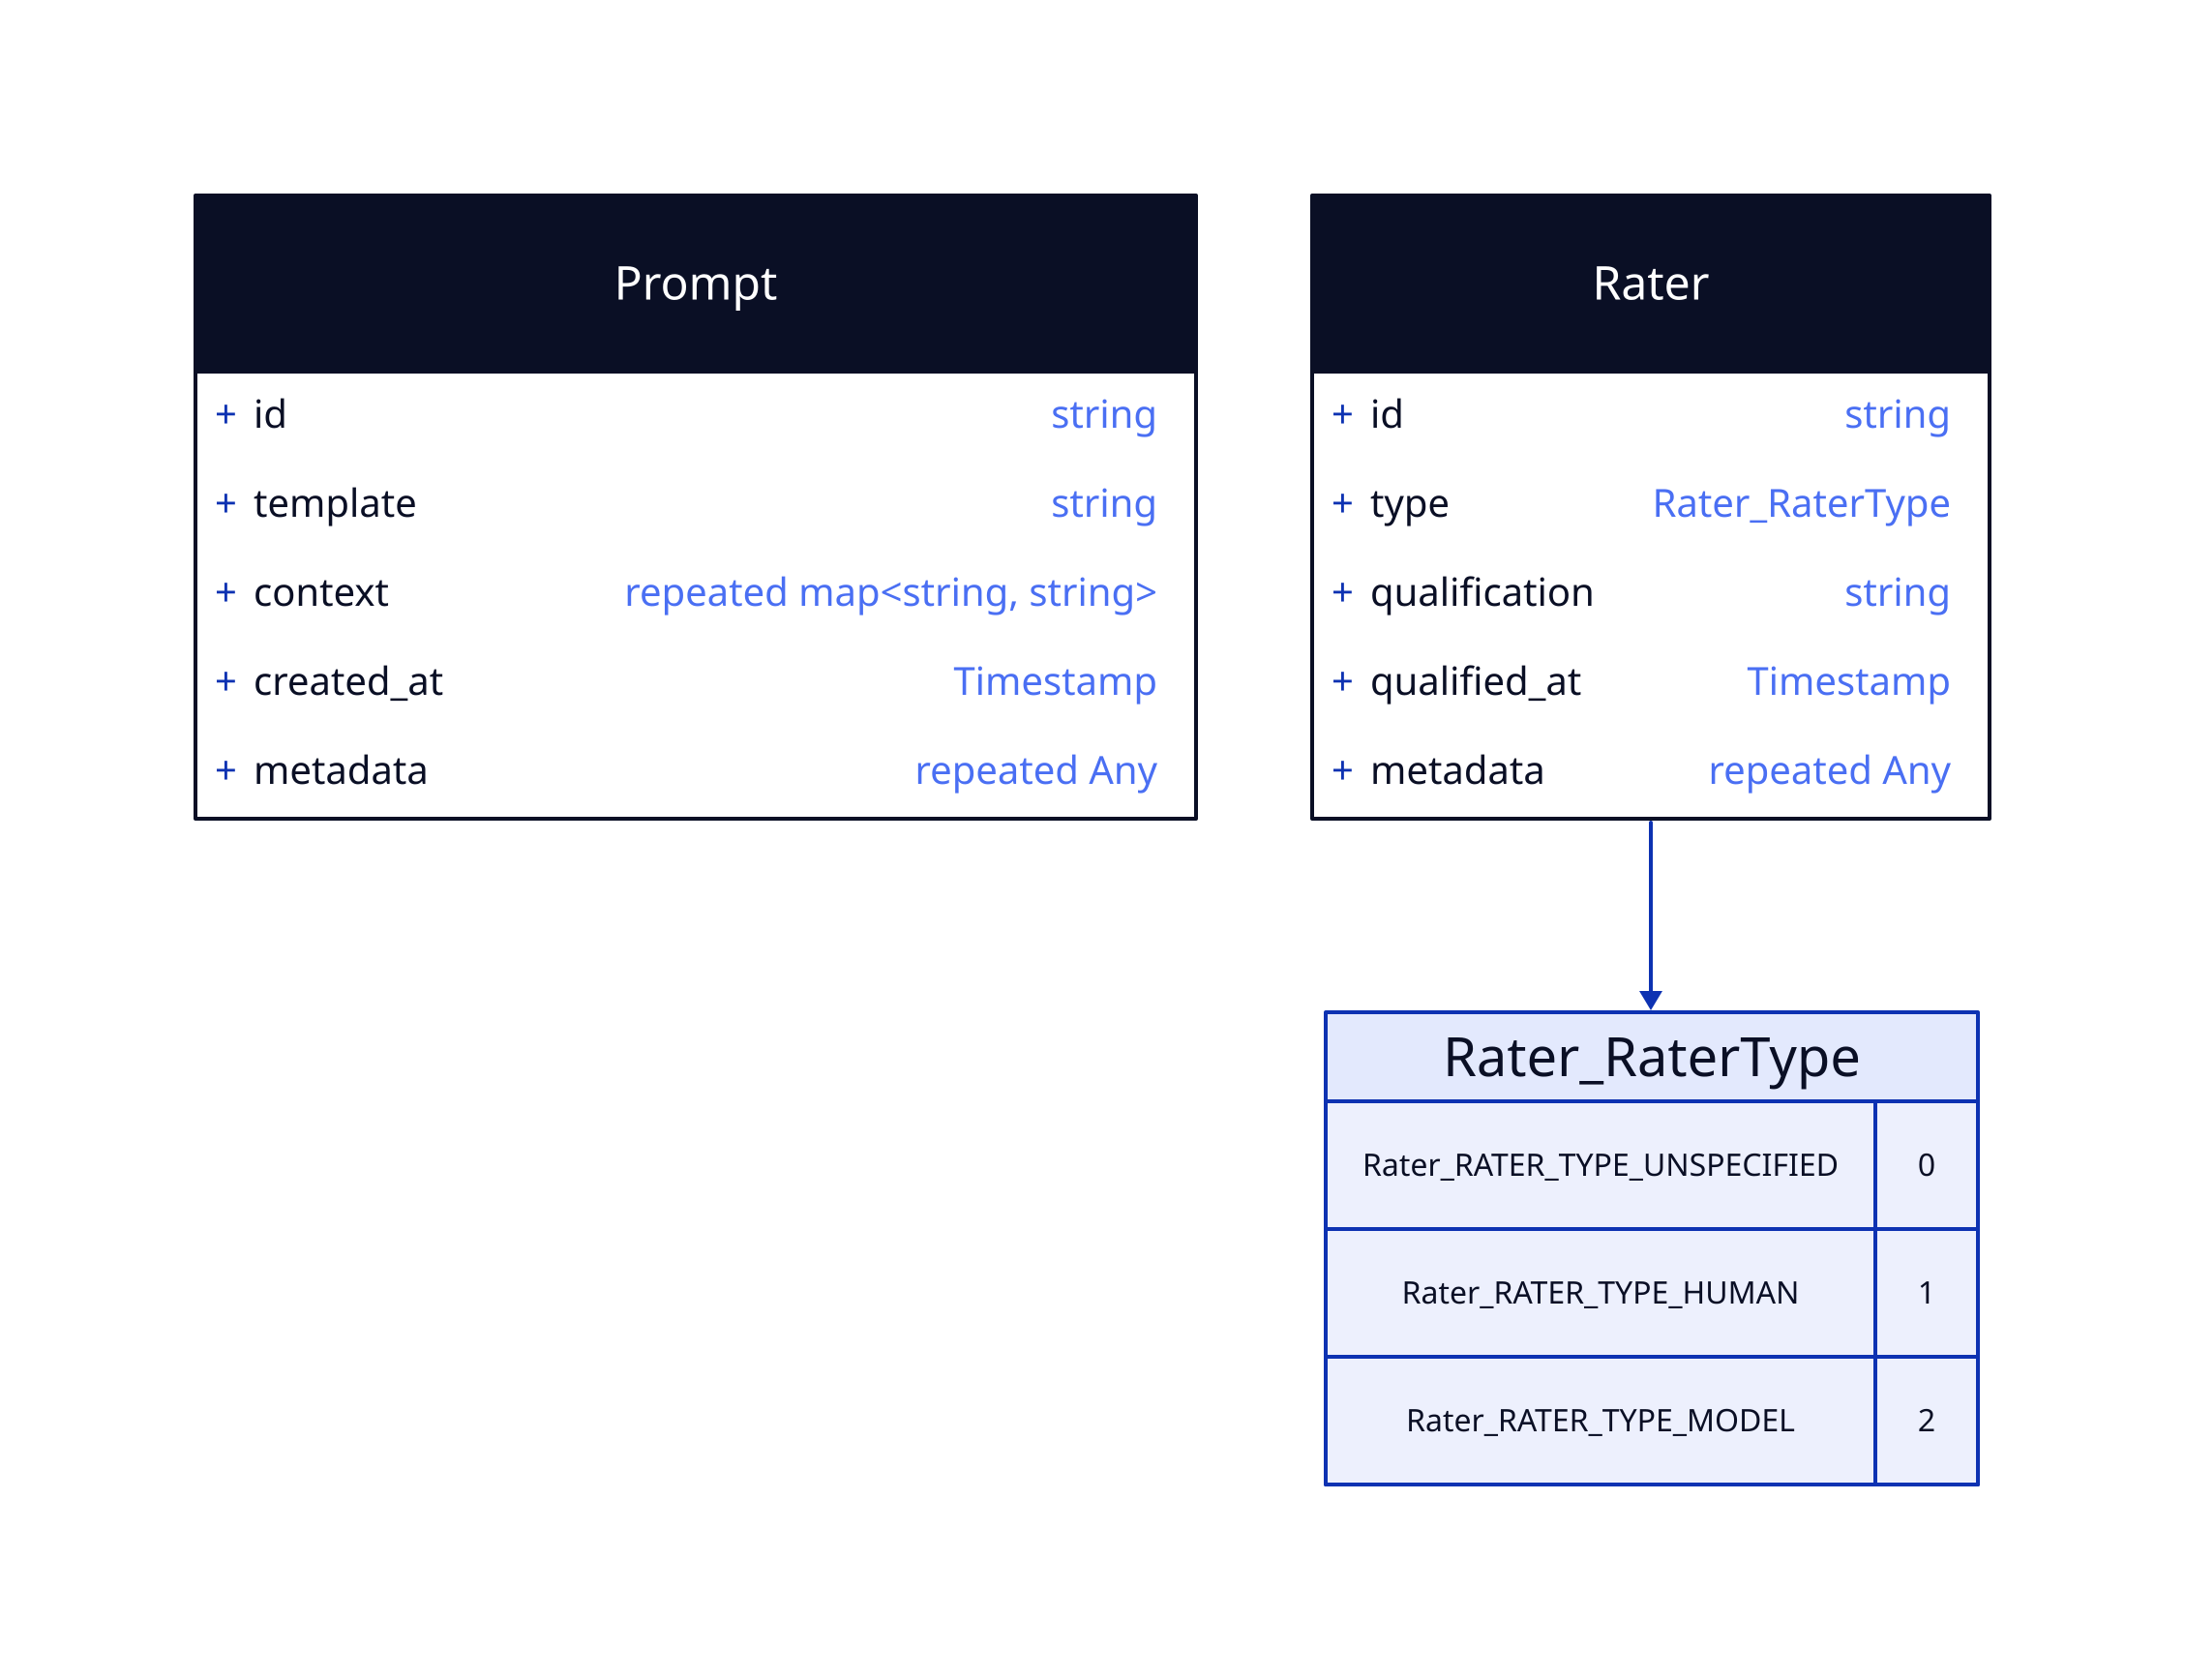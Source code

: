 
# Package - llm.v1

# Class - Prompt
Prompt: {
  shape: class
  id: string
  template: string
  context: repeated map<string, string>
  created_at: Timestamp
  metadata: repeated Any
}


# Class - Rater
Rater: {
  shape: class
  id: string
  type: Rater_RaterType
  qualification: string
  qualified_at: Timestamp
  metadata: repeated Any
}

  
# Enum - Rater_RaterType
Rater_RaterType: {
  grid-columns: 2
  grid-gap: 0
  Rater_RATER_TYPE_UNSPECIFIED
  Rater_RATER_TYPE_HUMAN
  Rater_RATER_TYPE_MODEL
  0
  1
  2
}

Rater -> Rater_RaterType





